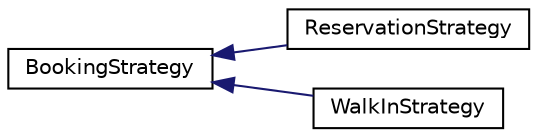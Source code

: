 digraph "Graphical Class Hierarchy"
{
 // LATEX_PDF_SIZE
  edge [fontname="Helvetica",fontsize="10",labelfontname="Helvetica",labelfontsize="10"];
  node [fontname="Helvetica",fontsize="10",shape=record];
  rankdir="LR";
  Node0 [label="BookingStrategy",height=0.2,width=0.4,color="black", fillcolor="white", style="filled",URL="$classBookingStrategy.html",tooltip="Represents the booking strategy of a restaurant."];
  Node0 -> Node1 [dir="back",color="midnightblue",fontsize="10",style="solid",fontname="Helvetica"];
  Node1 [label="ReservationStrategy",height=0.2,width=0.4,color="black", fillcolor="white", style="filled",URL="$classReservationStrategy.html",tooltip="Represents the reservation strategy of a restaurant."];
  Node0 -> Node2 [dir="back",color="midnightblue",fontsize="10",style="solid",fontname="Helvetica"];
  Node2 [label="WalkInStrategy",height=0.2,width=0.4,color="black", fillcolor="white", style="filled",URL="$classWalkInStrategy.html",tooltip="Represents the walk-in strategy of a restaurant."];
}
